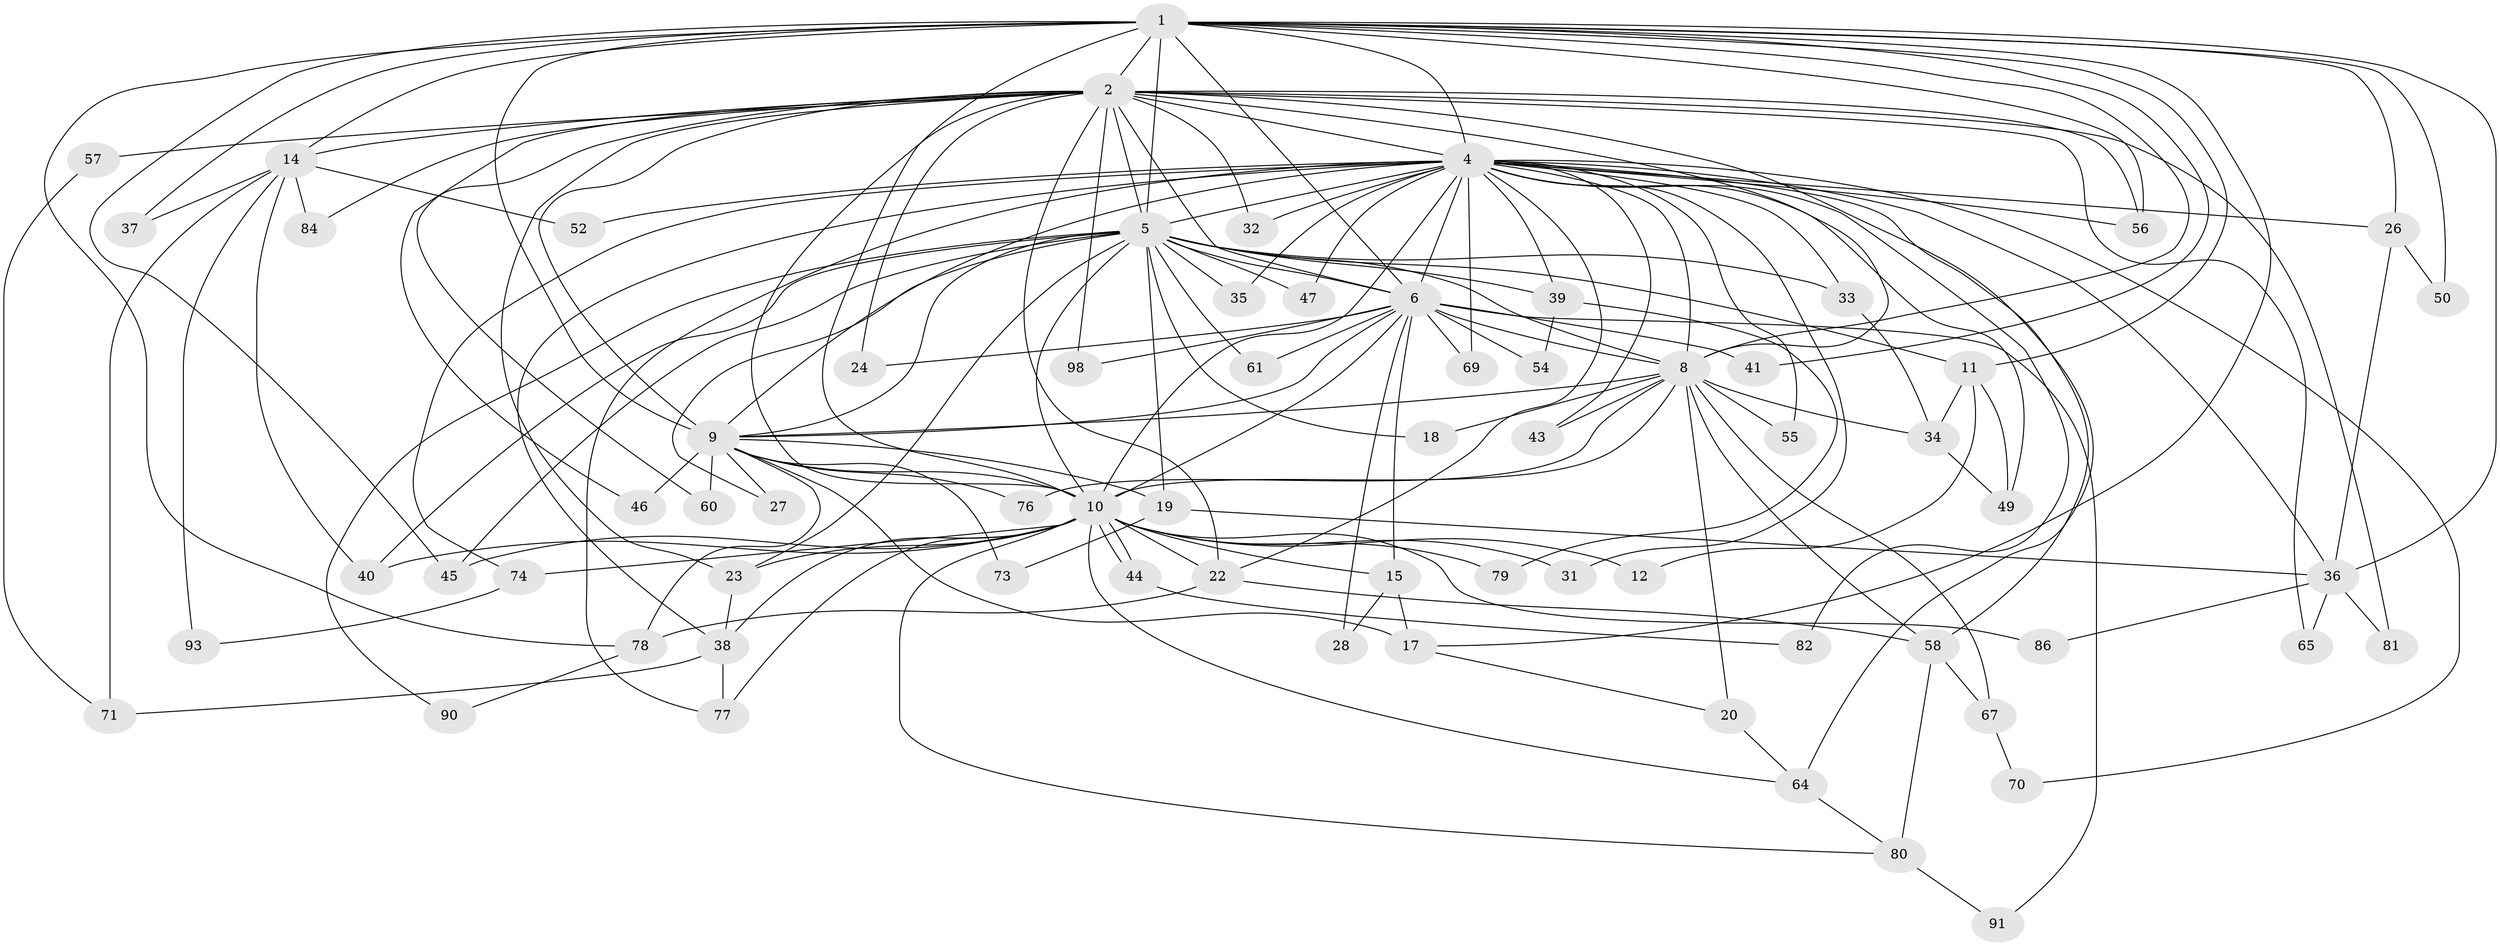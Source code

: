 // original degree distribution, {14: 0.01020408163265306, 17: 0.030612244897959183, 18: 0.030612244897959183, 31: 0.01020408163265306, 19: 0.01020408163265306, 28: 0.01020408163265306, 5: 0.030612244897959183, 2: 0.4897959183673469, 7: 0.01020408163265306, 8: 0.01020408163265306, 4: 0.11224489795918367, 3: 0.23469387755102042, 6: 0.01020408163265306}
// Generated by graph-tools (version 1.1) at 2025/10/02/27/25 16:10:59]
// undirected, 69 vertices, 166 edges
graph export_dot {
graph [start="1"]
  node [color=gray90,style=filled];
  1 [super="+3"];
  2 [super="+7"];
  4 [super="+92"];
  5 [super="+13"];
  6 [super="+16"];
  8 [super="+30"];
  9 [super="+51"];
  10 [super="+63"];
  11 [super="+75"];
  12;
  14 [super="+62"];
  15 [super="+25"];
  17 [super="+21"];
  18;
  19 [super="+42"];
  20;
  22 [super="+29"];
  23 [super="+72"];
  24;
  26 [super="+48"];
  27;
  28;
  31;
  32;
  33;
  34 [super="+94"];
  35;
  36 [super="+53"];
  37 [super="+66"];
  38 [super="+59"];
  39;
  40;
  41;
  43;
  44;
  45 [super="+87"];
  46;
  47;
  49;
  50;
  52;
  54;
  55;
  56 [super="+95"];
  57;
  58 [super="+88"];
  60;
  61;
  64 [super="+68"];
  65;
  67;
  69;
  70;
  71 [super="+96"];
  73;
  74;
  76;
  77 [super="+85"];
  78 [super="+97"];
  79 [super="+89"];
  80 [super="+83"];
  81;
  82;
  84;
  86;
  90;
  91;
  93;
  98;
  1 -- 2 [weight=4];
  1 -- 4 [weight=2];
  1 -- 5 [weight=3];
  1 -- 6 [weight=2];
  1 -- 8 [weight=2];
  1 -- 9 [weight=2];
  1 -- 10 [weight=2];
  1 -- 14;
  1 -- 17;
  1 -- 26 [weight=2];
  1 -- 11;
  1 -- 78;
  1 -- 37 [weight=2];
  1 -- 41;
  1 -- 50;
  1 -- 56;
  1 -- 36;
  1 -- 45;
  2 -- 4 [weight=3];
  2 -- 5 [weight=2];
  2 -- 6 [weight=2];
  2 -- 8 [weight=2];
  2 -- 9 [weight=2];
  2 -- 10 [weight=2];
  2 -- 14;
  2 -- 22;
  2 -- 32;
  2 -- 46;
  2 -- 56;
  2 -- 60;
  2 -- 65;
  2 -- 84;
  2 -- 64;
  2 -- 81;
  2 -- 24;
  2 -- 98;
  2 -- 57;
  2 -- 23;
  4 -- 5;
  4 -- 6;
  4 -- 8;
  4 -- 9;
  4 -- 10;
  4 -- 22;
  4 -- 26;
  4 -- 31;
  4 -- 32;
  4 -- 33;
  4 -- 35;
  4 -- 36;
  4 -- 38;
  4 -- 39;
  4 -- 43;
  4 -- 47;
  4 -- 49;
  4 -- 52;
  4 -- 55;
  4 -- 58;
  4 -- 69;
  4 -- 70;
  4 -- 74;
  4 -- 82;
  4 -- 56;
  4 -- 77;
  5 -- 6;
  5 -- 8;
  5 -- 9;
  5 -- 10;
  5 -- 11;
  5 -- 19;
  5 -- 23;
  5 -- 35;
  5 -- 39;
  5 -- 45;
  5 -- 61;
  5 -- 90;
  5 -- 33;
  5 -- 18;
  5 -- 40;
  5 -- 27;
  5 -- 47;
  6 -- 8;
  6 -- 9 [weight=2];
  6 -- 10;
  6 -- 15;
  6 -- 41;
  6 -- 54;
  6 -- 61;
  6 -- 69;
  6 -- 91;
  6 -- 98;
  6 -- 24;
  6 -- 28;
  8 -- 9;
  8 -- 10 [weight=2];
  8 -- 18;
  8 -- 20;
  8 -- 34;
  8 -- 43;
  8 -- 55;
  8 -- 58;
  8 -- 67;
  8 -- 76;
  9 -- 10;
  9 -- 19 [weight=2];
  9 -- 27;
  9 -- 46;
  9 -- 60;
  9 -- 73;
  9 -- 76;
  9 -- 78;
  9 -- 17;
  10 -- 12;
  10 -- 15;
  10 -- 23;
  10 -- 31;
  10 -- 40;
  10 -- 44 [weight=2];
  10 -- 44;
  10 -- 45;
  10 -- 64;
  10 -- 74;
  10 -- 77;
  10 -- 79 [weight=2];
  10 -- 86;
  10 -- 38;
  10 -- 22;
  10 -- 80;
  11 -- 12;
  11 -- 34;
  11 -- 49;
  14 -- 37;
  14 -- 52;
  14 -- 84;
  14 -- 93;
  14 -- 71;
  14 -- 40;
  15 -- 17 [weight=2];
  15 -- 28;
  17 -- 20;
  19 -- 73;
  19 -- 36;
  20 -- 64;
  22 -- 58;
  22 -- 78;
  23 -- 38;
  26 -- 36;
  26 -- 50;
  33 -- 34;
  34 -- 49;
  36 -- 65;
  36 -- 81;
  36 -- 86;
  38 -- 77;
  38 -- 71;
  39 -- 54;
  39 -- 79;
  44 -- 82;
  57 -- 71;
  58 -- 67;
  58 -- 80;
  64 -- 80;
  67 -- 70;
  74 -- 93;
  78 -- 90;
  80 -- 91;
}
